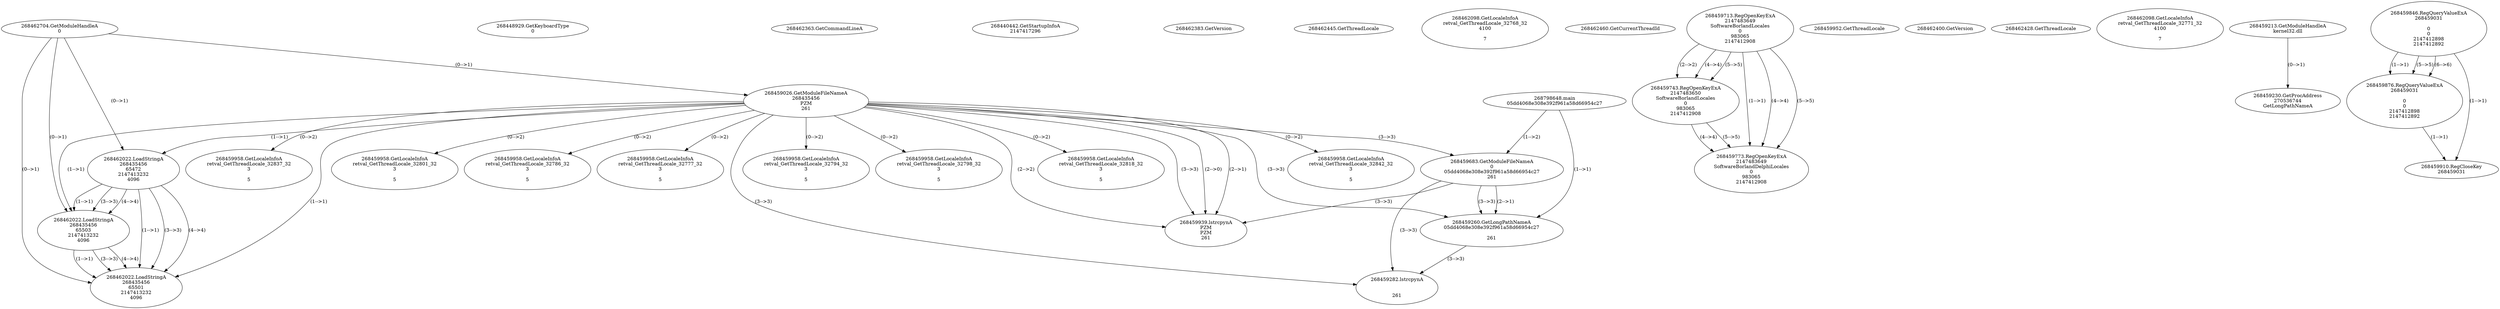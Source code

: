 // Global SCDG with merge call
digraph {
	0 [label="268798648.main
05dd4068e308e392f961a58d66954c27"]
	1 [label="268462704.GetModuleHandleA
0"]
	2 [label="268448929.GetKeyboardType
0"]
	3 [label="268462363.GetCommandLineA
"]
	4 [label="268440442.GetStartupInfoA
2147417296"]
	5 [label="268462383.GetVersion
"]
	6 [label="268462445.GetThreadLocale
"]
	7 [label="268462098.GetLocaleInfoA
retval_GetThreadLocale_32768_32
4100

7"]
	8 [label="268462460.GetCurrentThreadId
"]
	9 [label="268459026.GetModuleFileNameA
268435456
PZM
261"]
	1 -> 9 [label="(0-->1)"]
	10 [label="268459683.GetModuleFileNameA
0
05dd4068e308e392f961a58d66954c27
261"]
	0 -> 10 [label="(1-->2)"]
	9 -> 10 [label="(3-->3)"]
	11 [label="268459713.RegOpenKeyExA
2147483649
Software\Borland\Locales
0
983065
2147412908"]
	12 [label="268459743.RegOpenKeyExA
2147483650
Software\Borland\Locales
0
983065
2147412908"]
	11 -> 12 [label="(2-->2)"]
	11 -> 12 [label="(4-->4)"]
	11 -> 12 [label="(5-->5)"]
	13 [label="268459773.RegOpenKeyExA
2147483649
Software\Borland\Delphi\Locales
0
983065
2147412908"]
	11 -> 13 [label="(1-->1)"]
	11 -> 13 [label="(4-->4)"]
	12 -> 13 [label="(4-->4)"]
	11 -> 13 [label="(5-->5)"]
	12 -> 13 [label="(5-->5)"]
	14 [label="268459939.lstrcpynA
PZM
PZM
261"]
	9 -> 14 [label="(2-->1)"]
	9 -> 14 [label="(2-->2)"]
	9 -> 14 [label="(3-->3)"]
	10 -> 14 [label="(3-->3)"]
	9 -> 14 [label="(2-->0)"]
	15 [label="268459952.GetThreadLocale
"]
	16 [label="268459958.GetLocaleInfoA
retval_GetThreadLocale_32842_32
3

5"]
	9 -> 16 [label="(0-->2)"]
	17 [label="268462022.LoadStringA
268435456
65472
2147413232
4096"]
	1 -> 17 [label="(0-->1)"]
	9 -> 17 [label="(1-->1)"]
	18 [label="268462400.GetVersion
"]
	19 [label="268462428.GetThreadLocale
"]
	20 [label="268462098.GetLocaleInfoA
retval_GetThreadLocale_32771_32
4100

7"]
	21 [label="268459213.GetModuleHandleA
kernel32.dll"]
	22 [label="268459230.GetProcAddress
270536744
GetLongPathNameA"]
	21 -> 22 [label="(0-->1)"]
	23 [label="268459260.GetLongPathNameA
05dd4068e308e392f961a58d66954c27

261"]
	0 -> 23 [label="(1-->1)"]
	10 -> 23 [label="(2-->1)"]
	9 -> 23 [label="(3-->3)"]
	10 -> 23 [label="(3-->3)"]
	24 [label="268459282.lstrcpynA


261"]
	9 -> 24 [label="(3-->3)"]
	10 -> 24 [label="(3-->3)"]
	23 -> 24 [label="(3-->3)"]
	25 [label="268459846.RegQueryValueExA
268459031

0
0
2147412898
2147412892"]
	26 [label="268459876.RegQueryValueExA
268459031

0
0
2147412898
2147412892"]
	25 -> 26 [label="(1-->1)"]
	25 -> 26 [label="(5-->5)"]
	25 -> 26 [label="(6-->6)"]
	27 [label="268459910.RegCloseKey
268459031"]
	25 -> 27 [label="(1-->1)"]
	26 -> 27 [label="(1-->1)"]
	28 [label="268459958.GetLocaleInfoA
retval_GetThreadLocale_32837_32
3

5"]
	9 -> 28 [label="(0-->2)"]
	29 [label="268459958.GetLocaleInfoA
retval_GetThreadLocale_32801_32
3

5"]
	9 -> 29 [label="(0-->2)"]
	30 [label="268462022.LoadStringA
268435456
65503
2147413232
4096"]
	1 -> 30 [label="(0-->1)"]
	9 -> 30 [label="(1-->1)"]
	17 -> 30 [label="(1-->1)"]
	17 -> 30 [label="(3-->3)"]
	17 -> 30 [label="(4-->4)"]
	31 [label="268462022.LoadStringA
268435456
65501
2147413232
4096"]
	1 -> 31 [label="(0-->1)"]
	9 -> 31 [label="(1-->1)"]
	17 -> 31 [label="(1-->1)"]
	30 -> 31 [label="(1-->1)"]
	17 -> 31 [label="(3-->3)"]
	30 -> 31 [label="(3-->3)"]
	17 -> 31 [label="(4-->4)"]
	30 -> 31 [label="(4-->4)"]
	32 [label="268459958.GetLocaleInfoA
retval_GetThreadLocale_32786_32
3

5"]
	9 -> 32 [label="(0-->2)"]
	33 [label="268459958.GetLocaleInfoA
retval_GetThreadLocale_32777_32
3

5"]
	9 -> 33 [label="(0-->2)"]
	34 [label="268459958.GetLocaleInfoA
retval_GetThreadLocale_32794_32
3

5"]
	9 -> 34 [label="(0-->2)"]
	35 [label="268459958.GetLocaleInfoA
retval_GetThreadLocale_32798_32
3

5"]
	9 -> 35 [label="(0-->2)"]
	36 [label="268459958.GetLocaleInfoA
retval_GetThreadLocale_32818_32
3

5"]
	9 -> 36 [label="(0-->2)"]
}
